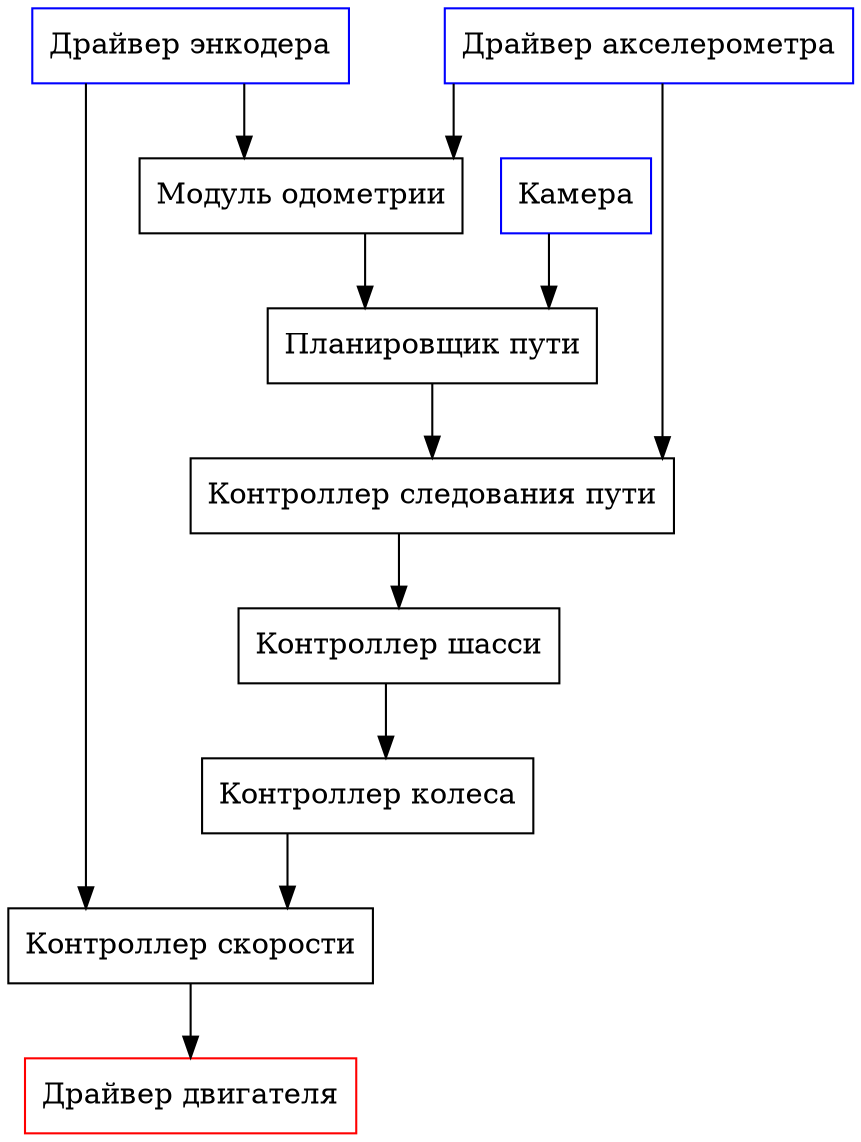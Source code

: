 digraph software {
    graph [ splines = ortho ]
    node [ shape = box ]

    {
        node [color = blue]

        encoder_driver [label = "Драйвер энкодера"]
        accelerometer_driver [label = "Драйвер акселерометра"]
        camera [label = "Камера"]
    }

    motor_driver [label = "Драйвер двигателя" color = red]

    speed_controller [label = "Контроллер скорости"]

    wheel [label = "Контроллер колеса"]
    chassis [label = "Контроллер шасси"]

    odometry [label = "Модуль одометрии"]

    path_planner [label = "Планировщик пути"]
    path_follower [label = "Контроллер следования пути"]

    encoder_driver -> speed_controller
    speed_controller -> motor_driver
    wheel -> speed_controller

    chassis -> wheel

    accelerometer_driver -> odometry
    encoder_driver -> odometry

    accelerometer_driver -> path_follower
    path_planner -> path_follower
    path_follower -> chassis

    odometry -> path_planner
    camera -> path_planner
}
